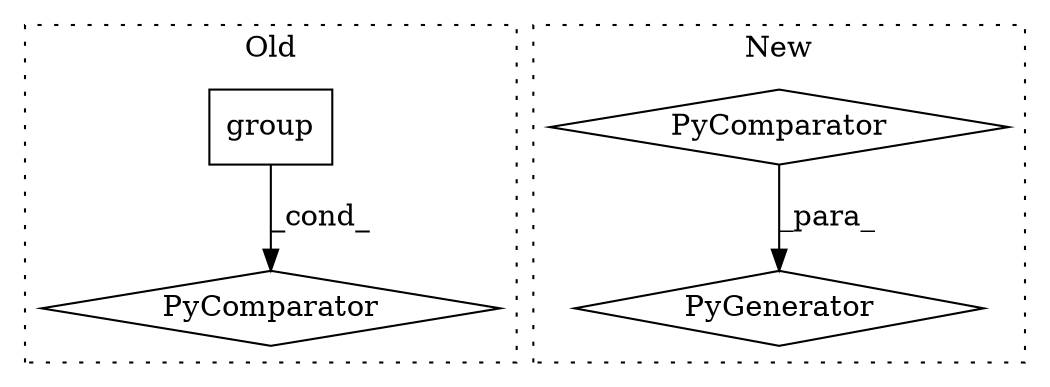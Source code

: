 digraph G {
subgraph cluster0 {
1 [label="group" a="32" s="1163" l="7" shape="box"];
4 [label="PyComparator" a="113" s="1247" l="31" shape="diamond"];
label = "Old";
style="dotted";
}
subgraph cluster1 {
2 [label="PyGenerator" a="107" s="1245" l="324" shape="diamond"];
3 [label="PyComparator" a="113" s="1473" l="85" shape="diamond"];
label = "New";
style="dotted";
}
1 -> 4 [label="_cond_"];
3 -> 2 [label="_para_"];
}